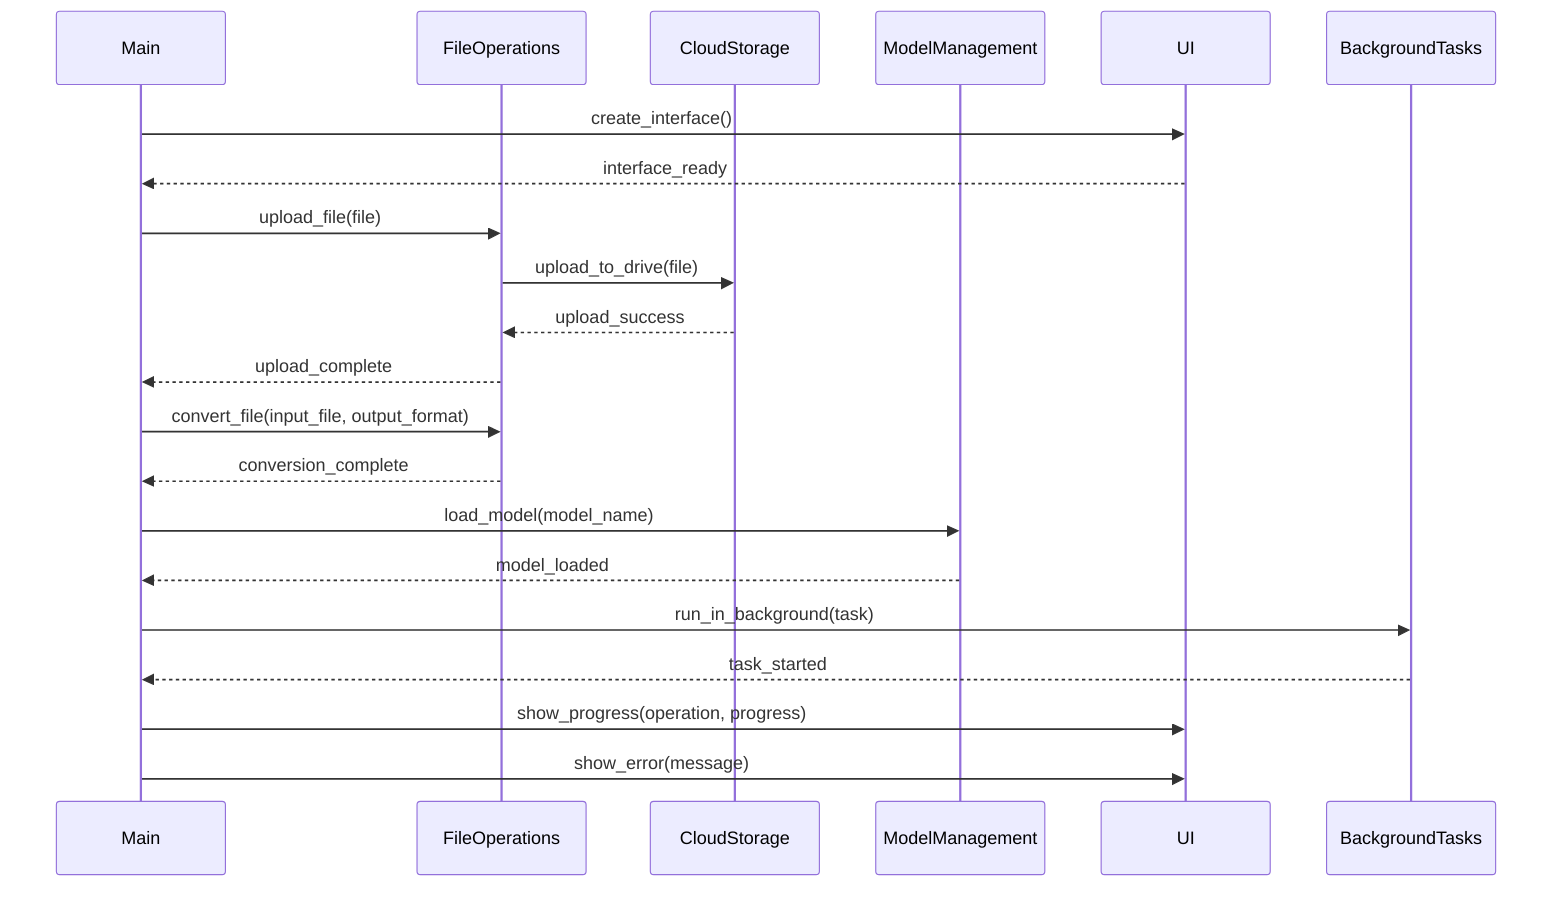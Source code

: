 sequenceDiagram
    participant M as Main
    participant FO as FileOperations
    participant CS as CloudStorage
    participant MM as ModelManagement
    participant UI as UI
    participant BT as BackgroundTasks
    M->>UI: create_interface()
    UI-->>M: interface_ready
    M->>FO: upload_file(file)
    FO->>CS: upload_to_drive(file)
    CS-->>FO: upload_success
    FO-->>M: upload_complete
    M->>FO: convert_file(input_file, output_format)
    FO-->>M: conversion_complete
    M->>MM: load_model(model_name)
    MM-->>M: model_loaded
    M->>BT: run_in_background(task)
    BT-->>M: task_started
    M->>UI: show_progress(operation, progress)
    M->>UI: show_error(message)